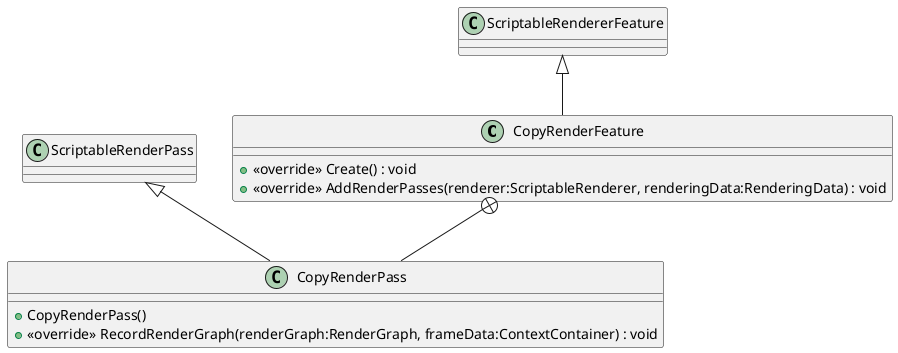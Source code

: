 @startuml
class CopyRenderFeature {
    + <<override>> Create() : void
    + <<override>> AddRenderPasses(renderer:ScriptableRenderer, renderingData:RenderingData) : void
}
class CopyRenderPass {
    + CopyRenderPass()
    + <<override>> RecordRenderGraph(renderGraph:RenderGraph, frameData:ContextContainer) : void
}
ScriptableRendererFeature <|-- CopyRenderFeature
CopyRenderFeature +-- CopyRenderPass
ScriptableRenderPass <|-- CopyRenderPass
@enduml
